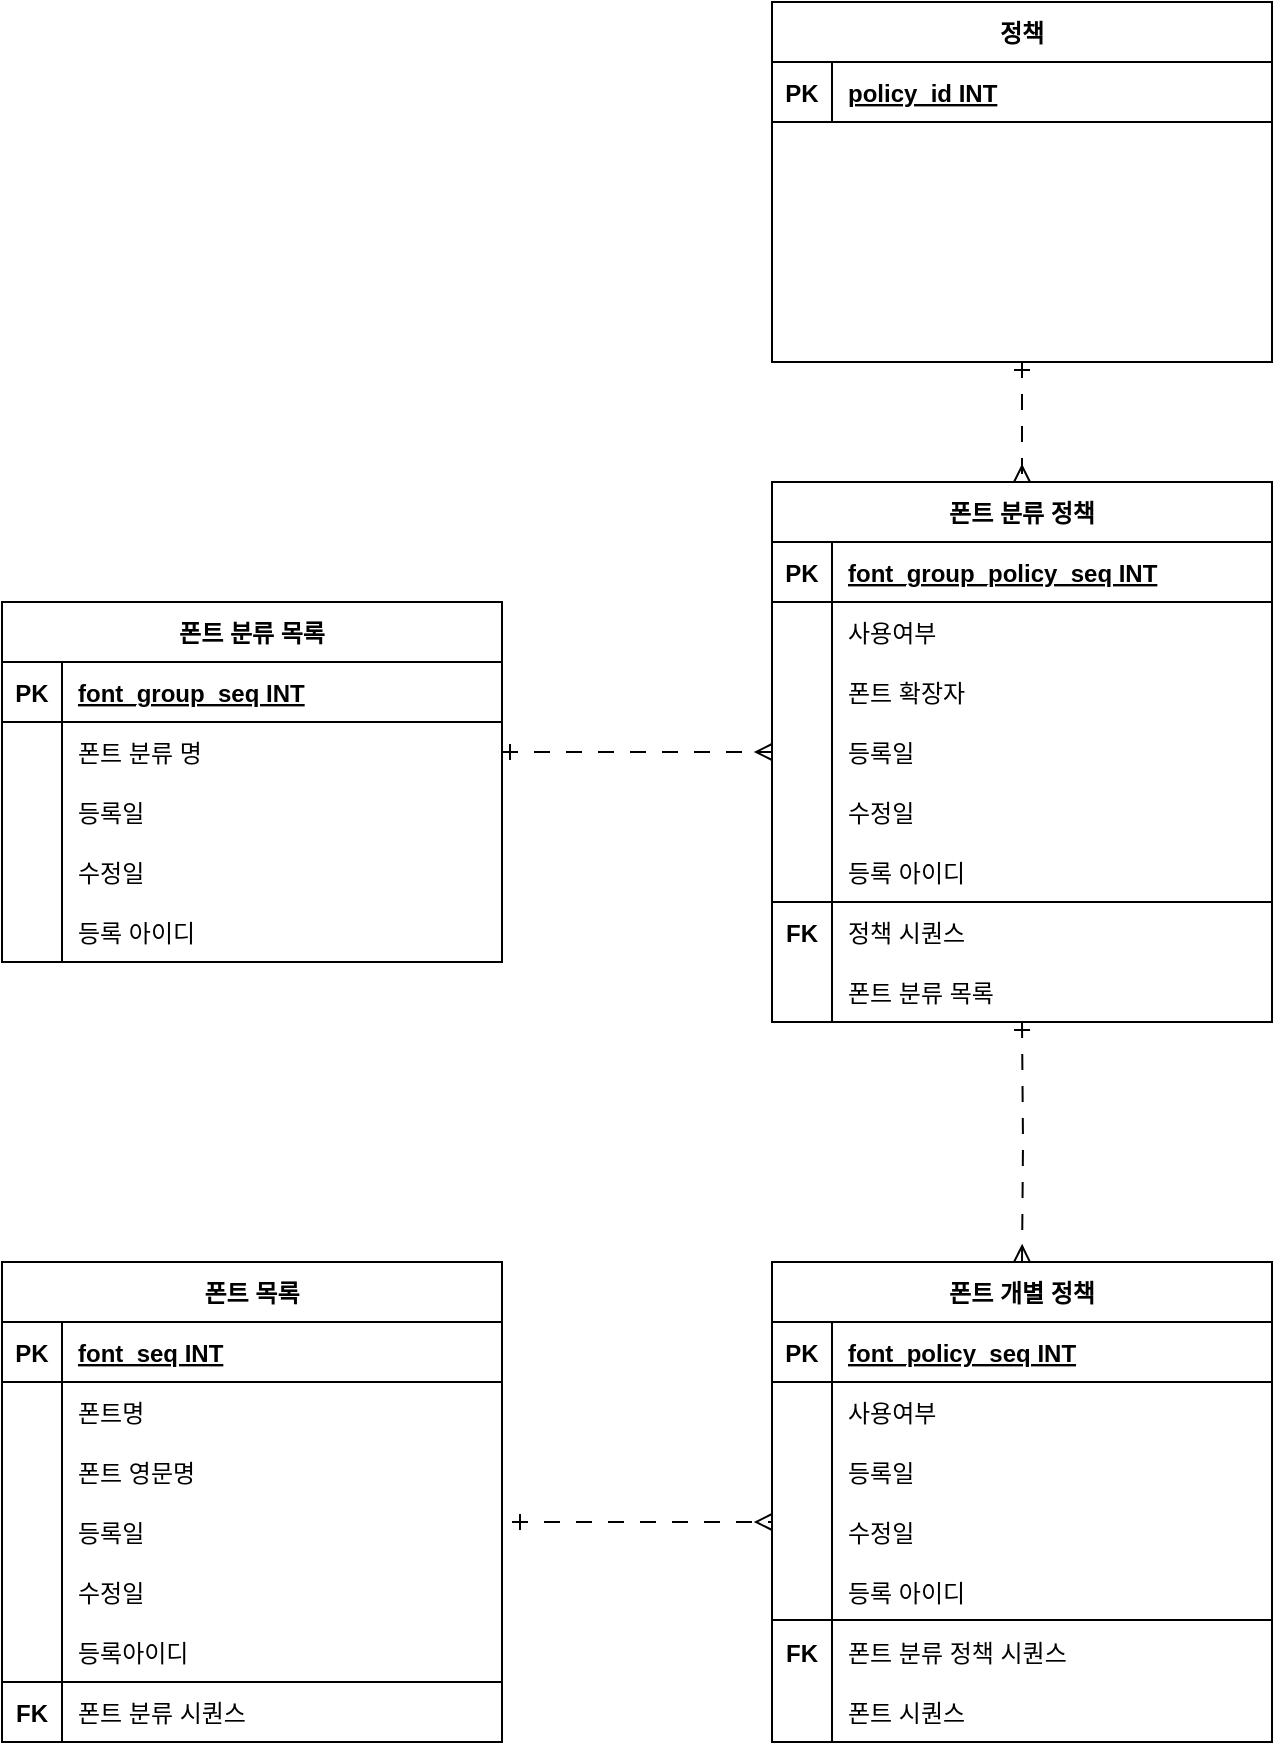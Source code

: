 <mxfile version="21.3.6" type="github">
  <diagram id="R2lEEEUBdFMjLlhIrx00" name="Page-1">
    <mxGraphModel dx="954" dy="513" grid="1" gridSize="10" guides="1" tooltips="1" connect="1" arrows="1" fold="1" page="1" pageScale="1" pageWidth="850" pageHeight="1100" math="0" shadow="0" extFonts="Permanent Marker^https://fonts.googleapis.com/css?family=Permanent+Marker">
      <root>
        <mxCell id="0" />
        <mxCell id="1" parent="0" />
        <mxCell id="01pdAstRpcWBPZy4aj-u-16" value="폰트 목록" style="shape=table;startSize=30;container=1;collapsible=1;childLayout=tableLayout;fixedRows=1;rowLines=0;fontStyle=1;align=center;resizeLast=1;" parent="1" vertex="1">
          <mxGeometry x="85" y="710" width="250" height="240" as="geometry" />
        </mxCell>
        <mxCell id="01pdAstRpcWBPZy4aj-u-17" value="" style="shape=partialRectangle;collapsible=0;dropTarget=0;pointerEvents=0;fillColor=none;points=[[0,0.5],[1,0.5]];portConstraint=eastwest;top=0;left=0;right=0;bottom=1;" parent="01pdAstRpcWBPZy4aj-u-16" vertex="1">
          <mxGeometry y="30" width="250" height="30" as="geometry" />
        </mxCell>
        <mxCell id="01pdAstRpcWBPZy4aj-u-18" value="PK" style="shape=partialRectangle;overflow=hidden;connectable=0;fillColor=none;top=0;left=0;bottom=0;right=0;fontStyle=1;" parent="01pdAstRpcWBPZy4aj-u-17" vertex="1">
          <mxGeometry width="30" height="30" as="geometry">
            <mxRectangle width="30" height="30" as="alternateBounds" />
          </mxGeometry>
        </mxCell>
        <mxCell id="01pdAstRpcWBPZy4aj-u-19" value="font_seq INT" style="shape=partialRectangle;overflow=hidden;connectable=0;fillColor=none;top=0;left=0;bottom=0;right=0;align=left;spacingLeft=6;fontStyle=5;" parent="01pdAstRpcWBPZy4aj-u-17" vertex="1">
          <mxGeometry x="30" width="220" height="30" as="geometry">
            <mxRectangle width="220" height="30" as="alternateBounds" />
          </mxGeometry>
        </mxCell>
        <mxCell id="01pdAstRpcWBPZy4aj-u-20" value="" style="shape=partialRectangle;collapsible=0;dropTarget=0;pointerEvents=0;fillColor=none;points=[[0,0.5],[1,0.5]];portConstraint=eastwest;top=0;left=0;right=0;bottom=0;" parent="01pdAstRpcWBPZy4aj-u-16" vertex="1">
          <mxGeometry y="60" width="250" height="30" as="geometry" />
        </mxCell>
        <mxCell id="01pdAstRpcWBPZy4aj-u-21" value="" style="shape=partialRectangle;overflow=hidden;connectable=0;fillColor=none;top=0;left=0;bottom=0;right=0;" parent="01pdAstRpcWBPZy4aj-u-20" vertex="1">
          <mxGeometry width="30" height="30" as="geometry">
            <mxRectangle width="30" height="30" as="alternateBounds" />
          </mxGeometry>
        </mxCell>
        <mxCell id="01pdAstRpcWBPZy4aj-u-22" value="폰트명" style="shape=partialRectangle;overflow=hidden;connectable=0;fillColor=none;top=0;left=0;bottom=0;right=0;align=left;spacingLeft=6;" parent="01pdAstRpcWBPZy4aj-u-20" vertex="1">
          <mxGeometry x="30" width="220" height="30" as="geometry">
            <mxRectangle width="220" height="30" as="alternateBounds" />
          </mxGeometry>
        </mxCell>
        <mxCell id="5b_Rl4HpNyAvH1tFjXYK-1" value="폰트 분류 시퀀스" style="shape=partialRectangle;overflow=hidden;connectable=0;fillColor=none;top=0;left=0;bottom=0;right=0;align=left;spacingLeft=6;" parent="1" vertex="1">
          <mxGeometry x="115" y="920" width="220" height="30" as="geometry">
            <mxRectangle width="220" height="30" as="alternateBounds" />
          </mxGeometry>
        </mxCell>
        <mxCell id="5b_Rl4HpNyAvH1tFjXYK-3" value="등록일" style="shape=partialRectangle;overflow=hidden;connectable=0;fillColor=none;top=0;left=0;bottom=0;right=0;align=left;spacingLeft=6;" parent="1" vertex="1">
          <mxGeometry x="115" y="830" width="220" height="30" as="geometry">
            <mxRectangle width="220" height="30" as="alternateBounds" />
          </mxGeometry>
        </mxCell>
        <mxCell id="5b_Rl4HpNyAvH1tFjXYK-4" value="" style="endArrow=none;html=1;rounded=0;" parent="1" edge="1">
          <mxGeometry width="50" height="50" relative="1" as="geometry">
            <mxPoint x="115" y="950" as="sourcePoint" />
            <mxPoint x="115" y="799" as="targetPoint" />
          </mxGeometry>
        </mxCell>
        <mxCell id="NIg_sGMMRBsT0vlkhZKp-6" value="폰트 영문명" style="shape=partialRectangle;overflow=hidden;connectable=0;fillColor=none;top=0;left=0;bottom=0;right=0;align=left;spacingLeft=6;" parent="1" vertex="1">
          <mxGeometry x="115" y="800" width="220" height="30" as="geometry">
            <mxRectangle width="220" height="30" as="alternateBounds" />
          </mxGeometry>
        </mxCell>
        <mxCell id="NIg_sGMMRBsT0vlkhZKp-8" value="수정일" style="shape=partialRectangle;overflow=hidden;connectable=0;fillColor=none;top=0;left=0;bottom=0;right=0;align=left;spacingLeft=6;" parent="1" vertex="1">
          <mxGeometry x="115" y="860" width="220" height="30" as="geometry">
            <mxRectangle width="220" height="30" as="alternateBounds" />
          </mxGeometry>
        </mxCell>
        <mxCell id="nuyryQ26KiAmhr73O8F7-2" value="등록아이디" style="shape=partialRectangle;overflow=hidden;connectable=0;fillColor=none;top=0;left=0;bottom=0;right=0;align=left;spacingLeft=6;" parent="1" vertex="1">
          <mxGeometry x="115" y="890" width="220" height="30" as="geometry">
            <mxRectangle width="220" height="30" as="alternateBounds" />
          </mxGeometry>
        </mxCell>
        <mxCell id="UBYgIPm7hl8xzXy8lDwF-1" value="폰트 분류 정책" style="shape=table;startSize=30;container=1;collapsible=1;childLayout=tableLayout;fixedRows=1;rowLines=0;fontStyle=1;align=center;resizeLast=1;" vertex="1" parent="1">
          <mxGeometry x="470" y="320" width="250" height="270" as="geometry" />
        </mxCell>
        <mxCell id="UBYgIPm7hl8xzXy8lDwF-2" value="" style="shape=partialRectangle;collapsible=0;dropTarget=0;pointerEvents=0;fillColor=none;points=[[0,0.5],[1,0.5]];portConstraint=eastwest;top=0;left=0;right=0;bottom=1;" vertex="1" parent="UBYgIPm7hl8xzXy8lDwF-1">
          <mxGeometry y="30" width="250" height="30" as="geometry" />
        </mxCell>
        <mxCell id="UBYgIPm7hl8xzXy8lDwF-3" value="PK" style="shape=partialRectangle;overflow=hidden;connectable=0;fillColor=none;top=0;left=0;bottom=0;right=0;fontStyle=1;" vertex="1" parent="UBYgIPm7hl8xzXy8lDwF-2">
          <mxGeometry width="30" height="30" as="geometry">
            <mxRectangle width="30" height="30" as="alternateBounds" />
          </mxGeometry>
        </mxCell>
        <mxCell id="UBYgIPm7hl8xzXy8lDwF-4" value="font_group_policy_seq INT" style="shape=partialRectangle;overflow=hidden;connectable=0;fillColor=none;top=0;left=0;bottom=0;right=0;align=left;spacingLeft=6;fontStyle=5;" vertex="1" parent="UBYgIPm7hl8xzXy8lDwF-2">
          <mxGeometry x="30" width="220" height="30" as="geometry">
            <mxRectangle width="220" height="30" as="alternateBounds" />
          </mxGeometry>
        </mxCell>
        <mxCell id="UBYgIPm7hl8xzXy8lDwF-5" value="" style="shape=partialRectangle;collapsible=0;dropTarget=0;pointerEvents=0;fillColor=none;points=[[0,0.5],[1,0.5]];portConstraint=eastwest;top=0;left=0;right=0;bottom=0;" vertex="1" parent="UBYgIPm7hl8xzXy8lDwF-1">
          <mxGeometry y="60" width="250" height="30" as="geometry" />
        </mxCell>
        <mxCell id="UBYgIPm7hl8xzXy8lDwF-6" value="" style="shape=partialRectangle;overflow=hidden;connectable=0;fillColor=none;top=0;left=0;bottom=0;right=0;" vertex="1" parent="UBYgIPm7hl8xzXy8lDwF-5">
          <mxGeometry width="30" height="30" as="geometry">
            <mxRectangle width="30" height="30" as="alternateBounds" />
          </mxGeometry>
        </mxCell>
        <mxCell id="UBYgIPm7hl8xzXy8lDwF-7" value="사용여부" style="shape=partialRectangle;overflow=hidden;connectable=0;fillColor=none;top=0;left=0;bottom=0;right=0;align=left;spacingLeft=6;" vertex="1" parent="UBYgIPm7hl8xzXy8lDwF-5">
          <mxGeometry x="30" width="220" height="30" as="geometry">
            <mxRectangle width="220" height="30" as="alternateBounds" />
          </mxGeometry>
        </mxCell>
        <mxCell id="UBYgIPm7hl8xzXy8lDwF-8" value="" style="endArrow=none;html=1;rounded=0;" edge="1" parent="1">
          <mxGeometry width="50" height="50" relative="1" as="geometry">
            <mxPoint x="85" y="920" as="sourcePoint" />
            <mxPoint x="335" y="920" as="targetPoint" />
          </mxGeometry>
        </mxCell>
        <mxCell id="UBYgIPm7hl8xzXy8lDwF-9" value="FK" style="shape=partialRectangle;overflow=hidden;connectable=0;fillColor=none;top=0;left=0;bottom=0;right=0;fontStyle=1;" vertex="1" parent="1">
          <mxGeometry x="85" y="920" width="30" height="30" as="geometry">
            <mxRectangle width="30" height="30" as="alternateBounds" />
          </mxGeometry>
        </mxCell>
        <mxCell id="UBYgIPm7hl8xzXy8lDwF-10" value="폰트 확장자" style="shape=partialRectangle;overflow=hidden;connectable=0;fillColor=none;top=0;left=0;bottom=0;right=0;align=left;spacingLeft=6;" vertex="1" parent="1">
          <mxGeometry x="500" y="410" width="220" height="30" as="geometry">
            <mxRectangle width="220" height="30" as="alternateBounds" />
          </mxGeometry>
        </mxCell>
        <mxCell id="UBYgIPm7hl8xzXy8lDwF-11" value="등록일" style="shape=partialRectangle;overflow=hidden;connectable=0;fillColor=none;top=0;left=0;bottom=0;right=0;align=left;spacingLeft=6;" vertex="1" parent="1">
          <mxGeometry x="500" y="440" width="220" height="30" as="geometry">
            <mxRectangle width="220" height="30" as="alternateBounds" />
          </mxGeometry>
        </mxCell>
        <mxCell id="UBYgIPm7hl8xzXy8lDwF-12" value="수정일" style="shape=partialRectangle;overflow=hidden;connectable=0;fillColor=none;top=0;left=0;bottom=0;right=0;align=left;spacingLeft=6;" vertex="1" parent="1">
          <mxGeometry x="500" y="470" width="220" height="30" as="geometry">
            <mxRectangle width="220" height="30" as="alternateBounds" />
          </mxGeometry>
        </mxCell>
        <mxCell id="UBYgIPm7hl8xzXy8lDwF-13" value="등록 아이디" style="shape=partialRectangle;overflow=hidden;connectable=0;fillColor=none;top=0;left=0;bottom=0;right=0;align=left;spacingLeft=6;" vertex="1" parent="1">
          <mxGeometry x="500" y="500" width="220" height="30" as="geometry">
            <mxRectangle width="220" height="30" as="alternateBounds" />
          </mxGeometry>
        </mxCell>
        <mxCell id="UBYgIPm7hl8xzXy8lDwF-14" value="정책 시퀀스" style="shape=partialRectangle;overflow=hidden;connectable=0;fillColor=none;top=0;left=0;bottom=0;right=0;align=left;spacingLeft=6;" vertex="1" parent="1">
          <mxGeometry x="500" y="530" width="220" height="30" as="geometry">
            <mxRectangle width="220" height="30" as="alternateBounds" />
          </mxGeometry>
        </mxCell>
        <mxCell id="UBYgIPm7hl8xzXy8lDwF-15" value="" style="endArrow=none;html=1;rounded=0;" edge="1" parent="1">
          <mxGeometry width="50" height="50" relative="1" as="geometry">
            <mxPoint x="500" y="590" as="sourcePoint" />
            <mxPoint x="500" y="409" as="targetPoint" />
          </mxGeometry>
        </mxCell>
        <mxCell id="UBYgIPm7hl8xzXy8lDwF-16" value="FK" style="shape=partialRectangle;overflow=hidden;connectable=0;fillColor=none;top=0;left=0;bottom=0;right=0;fontStyle=1;" vertex="1" parent="1">
          <mxGeometry x="470" y="530" width="30" height="30" as="geometry">
            <mxRectangle width="30" height="30" as="alternateBounds" />
          </mxGeometry>
        </mxCell>
        <mxCell id="UBYgIPm7hl8xzXy8lDwF-17" value="" style="endArrow=none;html=1;rounded=0;" edge="1" parent="1">
          <mxGeometry width="50" height="50" relative="1" as="geometry">
            <mxPoint x="470" y="530" as="sourcePoint" />
            <mxPoint x="720" y="530" as="targetPoint" />
          </mxGeometry>
        </mxCell>
        <mxCell id="UBYgIPm7hl8xzXy8lDwF-18" value="폰트 개별 정책" style="shape=table;startSize=30;container=1;collapsible=1;childLayout=tableLayout;fixedRows=1;rowLines=0;fontStyle=1;align=center;resizeLast=1;" vertex="1" parent="1">
          <mxGeometry x="470" y="710" width="250" height="240" as="geometry" />
        </mxCell>
        <mxCell id="UBYgIPm7hl8xzXy8lDwF-19" value="" style="shape=partialRectangle;collapsible=0;dropTarget=0;pointerEvents=0;fillColor=none;points=[[0,0.5],[1,0.5]];portConstraint=eastwest;top=0;left=0;right=0;bottom=1;" vertex="1" parent="UBYgIPm7hl8xzXy8lDwF-18">
          <mxGeometry y="30" width="250" height="30" as="geometry" />
        </mxCell>
        <mxCell id="UBYgIPm7hl8xzXy8lDwF-20" value="PK" style="shape=partialRectangle;overflow=hidden;connectable=0;fillColor=none;top=0;left=0;bottom=0;right=0;fontStyle=1;" vertex="1" parent="UBYgIPm7hl8xzXy8lDwF-19">
          <mxGeometry width="30" height="30" as="geometry">
            <mxRectangle width="30" height="30" as="alternateBounds" />
          </mxGeometry>
        </mxCell>
        <mxCell id="UBYgIPm7hl8xzXy8lDwF-21" value="font_policy_seq INT" style="shape=partialRectangle;overflow=hidden;connectable=0;fillColor=none;top=0;left=0;bottom=0;right=0;align=left;spacingLeft=6;fontStyle=5;" vertex="1" parent="UBYgIPm7hl8xzXy8lDwF-19">
          <mxGeometry x="30" width="220" height="30" as="geometry">
            <mxRectangle width="220" height="30" as="alternateBounds" />
          </mxGeometry>
        </mxCell>
        <mxCell id="UBYgIPm7hl8xzXy8lDwF-22" value="" style="shape=partialRectangle;collapsible=0;dropTarget=0;pointerEvents=0;fillColor=none;points=[[0,0.5],[1,0.5]];portConstraint=eastwest;top=0;left=0;right=0;bottom=0;" vertex="1" parent="UBYgIPm7hl8xzXy8lDwF-18">
          <mxGeometry y="60" width="250" height="30" as="geometry" />
        </mxCell>
        <mxCell id="UBYgIPm7hl8xzXy8lDwF-23" value="" style="shape=partialRectangle;overflow=hidden;connectable=0;fillColor=none;top=0;left=0;bottom=0;right=0;" vertex="1" parent="UBYgIPm7hl8xzXy8lDwF-22">
          <mxGeometry width="30" height="30" as="geometry">
            <mxRectangle width="30" height="30" as="alternateBounds" />
          </mxGeometry>
        </mxCell>
        <mxCell id="UBYgIPm7hl8xzXy8lDwF-24" value="사용여부" style="shape=partialRectangle;overflow=hidden;connectable=0;fillColor=none;top=0;left=0;bottom=0;right=0;align=left;spacingLeft=6;" vertex="1" parent="UBYgIPm7hl8xzXy8lDwF-22">
          <mxGeometry x="30" width="220" height="30" as="geometry">
            <mxRectangle width="220" height="30" as="alternateBounds" />
          </mxGeometry>
        </mxCell>
        <mxCell id="UBYgIPm7hl8xzXy8lDwF-25" value="폰트 분류 정책 시퀀스" style="shape=partialRectangle;overflow=hidden;connectable=0;fillColor=none;top=0;left=0;bottom=0;right=0;align=left;spacingLeft=6;" vertex="1" parent="1">
          <mxGeometry x="500" y="890" width="220" height="30" as="geometry">
            <mxRectangle width="220" height="30" as="alternateBounds" />
          </mxGeometry>
        </mxCell>
        <mxCell id="UBYgIPm7hl8xzXy8lDwF-26" value="등록일" style="shape=partialRectangle;overflow=hidden;connectable=0;fillColor=none;top=0;left=0;bottom=0;right=0;align=left;spacingLeft=6;" vertex="1" parent="1">
          <mxGeometry x="500" y="800" width="220" height="30" as="geometry">
            <mxRectangle width="220" height="30" as="alternateBounds" />
          </mxGeometry>
        </mxCell>
        <mxCell id="UBYgIPm7hl8xzXy8lDwF-27" value="" style="endArrow=none;html=1;rounded=0;" edge="1" parent="1">
          <mxGeometry width="50" height="50" relative="1" as="geometry">
            <mxPoint x="500" y="950" as="sourcePoint" />
            <mxPoint x="500" y="789" as="targetPoint" />
          </mxGeometry>
        </mxCell>
        <mxCell id="UBYgIPm7hl8xzXy8lDwF-29" value="수정일" style="shape=partialRectangle;overflow=hidden;connectable=0;fillColor=none;top=0;left=0;bottom=0;right=0;align=left;spacingLeft=6;" vertex="1" parent="1">
          <mxGeometry x="500" y="830" width="220" height="30" as="geometry">
            <mxRectangle width="220" height="30" as="alternateBounds" />
          </mxGeometry>
        </mxCell>
        <mxCell id="UBYgIPm7hl8xzXy8lDwF-30" value="등록 아이디" style="shape=partialRectangle;overflow=hidden;connectable=0;fillColor=none;top=0;left=0;bottom=0;right=0;align=left;spacingLeft=6;" vertex="1" parent="1">
          <mxGeometry x="500" y="860" width="220" height="30" as="geometry">
            <mxRectangle width="220" height="30" as="alternateBounds" />
          </mxGeometry>
        </mxCell>
        <mxCell id="UBYgIPm7hl8xzXy8lDwF-31" value="" style="endArrow=none;html=1;rounded=0;" edge="1" parent="1">
          <mxGeometry width="50" height="50" relative="1" as="geometry">
            <mxPoint x="470" y="889" as="sourcePoint" />
            <mxPoint x="720" y="889" as="targetPoint" />
          </mxGeometry>
        </mxCell>
        <mxCell id="UBYgIPm7hl8xzXy8lDwF-32" value="FK" style="shape=partialRectangle;overflow=hidden;connectable=0;fillColor=none;top=0;left=0;bottom=0;right=0;fontStyle=1;" vertex="1" parent="1">
          <mxGeometry x="470" y="890" width="30" height="30" as="geometry">
            <mxRectangle width="30" height="30" as="alternateBounds" />
          </mxGeometry>
        </mxCell>
        <mxCell id="UBYgIPm7hl8xzXy8lDwF-33" value="폰트 분류 목록" style="shape=table;startSize=30;container=1;collapsible=1;childLayout=tableLayout;fixedRows=1;rowLines=0;fontStyle=1;align=center;resizeLast=1;" vertex="1" parent="1">
          <mxGeometry x="85" y="380" width="250" height="180" as="geometry" />
        </mxCell>
        <mxCell id="UBYgIPm7hl8xzXy8lDwF-34" value="" style="shape=partialRectangle;collapsible=0;dropTarget=0;pointerEvents=0;fillColor=none;points=[[0,0.5],[1,0.5]];portConstraint=eastwest;top=0;left=0;right=0;bottom=1;" vertex="1" parent="UBYgIPm7hl8xzXy8lDwF-33">
          <mxGeometry y="30" width="250" height="30" as="geometry" />
        </mxCell>
        <mxCell id="UBYgIPm7hl8xzXy8lDwF-35" value="PK" style="shape=partialRectangle;overflow=hidden;connectable=0;fillColor=none;top=0;left=0;bottom=0;right=0;fontStyle=1;" vertex="1" parent="UBYgIPm7hl8xzXy8lDwF-34">
          <mxGeometry width="30" height="30" as="geometry">
            <mxRectangle width="30" height="30" as="alternateBounds" />
          </mxGeometry>
        </mxCell>
        <mxCell id="UBYgIPm7hl8xzXy8lDwF-36" value="font_group_seq INT" style="shape=partialRectangle;overflow=hidden;connectable=0;fillColor=none;top=0;left=0;bottom=0;right=0;align=left;spacingLeft=6;fontStyle=5;" vertex="1" parent="UBYgIPm7hl8xzXy8lDwF-34">
          <mxGeometry x="30" width="220" height="30" as="geometry">
            <mxRectangle width="220" height="30" as="alternateBounds" />
          </mxGeometry>
        </mxCell>
        <mxCell id="UBYgIPm7hl8xzXy8lDwF-37" value="" style="shape=partialRectangle;collapsible=0;dropTarget=0;pointerEvents=0;fillColor=none;points=[[0,0.5],[1,0.5]];portConstraint=eastwest;top=0;left=0;right=0;bottom=0;" vertex="1" parent="UBYgIPm7hl8xzXy8lDwF-33">
          <mxGeometry y="60" width="250" height="30" as="geometry" />
        </mxCell>
        <mxCell id="UBYgIPm7hl8xzXy8lDwF-38" value="" style="shape=partialRectangle;overflow=hidden;connectable=0;fillColor=none;top=0;left=0;bottom=0;right=0;" vertex="1" parent="UBYgIPm7hl8xzXy8lDwF-37">
          <mxGeometry width="30" height="30" as="geometry">
            <mxRectangle width="30" height="30" as="alternateBounds" />
          </mxGeometry>
        </mxCell>
        <mxCell id="UBYgIPm7hl8xzXy8lDwF-39" value="폰트 분류 명" style="shape=partialRectangle;overflow=hidden;connectable=0;fillColor=none;top=0;left=0;bottom=0;right=0;align=left;spacingLeft=6;" vertex="1" parent="UBYgIPm7hl8xzXy8lDwF-37">
          <mxGeometry x="30" width="220" height="30" as="geometry">
            <mxRectangle width="220" height="30" as="alternateBounds" />
          </mxGeometry>
        </mxCell>
        <mxCell id="UBYgIPm7hl8xzXy8lDwF-41" value="등록일" style="shape=partialRectangle;overflow=hidden;connectable=0;fillColor=none;top=0;left=0;bottom=0;right=0;align=left;spacingLeft=6;" vertex="1" parent="1">
          <mxGeometry x="115" y="470" width="220" height="30" as="geometry">
            <mxRectangle width="220" height="30" as="alternateBounds" />
          </mxGeometry>
        </mxCell>
        <mxCell id="UBYgIPm7hl8xzXy8lDwF-42" value="" style="endArrow=none;html=1;rounded=0;" edge="1" parent="1">
          <mxGeometry width="50" height="50" relative="1" as="geometry">
            <mxPoint x="115" y="560" as="sourcePoint" />
            <mxPoint x="115" y="469" as="targetPoint" />
          </mxGeometry>
        </mxCell>
        <mxCell id="UBYgIPm7hl8xzXy8lDwF-43" value="수정일" style="shape=partialRectangle;overflow=hidden;connectable=0;fillColor=none;top=0;left=0;bottom=0;right=0;align=left;spacingLeft=6;" vertex="1" parent="1">
          <mxGeometry x="115" y="500" width="220" height="30" as="geometry">
            <mxRectangle width="220" height="30" as="alternateBounds" />
          </mxGeometry>
        </mxCell>
        <mxCell id="UBYgIPm7hl8xzXy8lDwF-44" value="등록 아이디" style="shape=partialRectangle;overflow=hidden;connectable=0;fillColor=none;top=0;left=0;bottom=0;right=0;align=left;spacingLeft=6;" vertex="1" parent="1">
          <mxGeometry x="115" y="530" width="220" height="30" as="geometry">
            <mxRectangle width="220" height="30" as="alternateBounds" />
          </mxGeometry>
        </mxCell>
        <mxCell id="UBYgIPm7hl8xzXy8lDwF-69" style="edgeStyle=orthogonalEdgeStyle;rounded=0;orthogonalLoop=1;jettySize=auto;html=1;exitX=0.5;exitY=1;exitDx=0;exitDy=0;entryX=0.5;entryY=0;entryDx=0;entryDy=0;dashed=1;dashPattern=8 8;endArrow=ERmany;endFill=0;startArrow=ERone;startFill=0;" edge="1" parent="1" source="UBYgIPm7hl8xzXy8lDwF-47" target="UBYgIPm7hl8xzXy8lDwF-1">
          <mxGeometry relative="1" as="geometry" />
        </mxCell>
        <mxCell id="UBYgIPm7hl8xzXy8lDwF-47" value="정책" style="shape=table;startSize=30;container=1;collapsible=1;childLayout=tableLayout;fixedRows=1;rowLines=0;fontStyle=1;align=center;resizeLast=1;" vertex="1" parent="1">
          <mxGeometry x="470" y="80" width="250" height="180" as="geometry" />
        </mxCell>
        <mxCell id="UBYgIPm7hl8xzXy8lDwF-51" value="" style="shape=partialRectangle;collapsible=0;dropTarget=0;pointerEvents=0;fillColor=none;points=[[0,0.5],[1,0.5]];portConstraint=eastwest;top=0;left=0;right=0;bottom=0;" vertex="1" parent="UBYgIPm7hl8xzXy8lDwF-47">
          <mxGeometry y="30" width="250" height="30" as="geometry" />
        </mxCell>
        <mxCell id="UBYgIPm7hl8xzXy8lDwF-52" value="" style="shape=partialRectangle;overflow=hidden;connectable=0;fillColor=none;top=0;left=0;bottom=0;right=0;" vertex="1" parent="UBYgIPm7hl8xzXy8lDwF-51">
          <mxGeometry width="30" height="30" as="geometry">
            <mxRectangle width="30" height="30" as="alternateBounds" />
          </mxGeometry>
        </mxCell>
        <mxCell id="UBYgIPm7hl8xzXy8lDwF-53" value="" style="shape=partialRectangle;overflow=hidden;connectable=0;fillColor=none;top=0;left=0;bottom=0;right=0;align=left;spacingLeft=6;" vertex="1" parent="UBYgIPm7hl8xzXy8lDwF-51">
          <mxGeometry x="30" width="220" height="30" as="geometry">
            <mxRectangle width="220" height="30" as="alternateBounds" />
          </mxGeometry>
        </mxCell>
        <mxCell id="UBYgIPm7hl8xzXy8lDwF-62" value="policy_id INT" style="shape=partialRectangle;overflow=hidden;connectable=0;fillColor=none;top=0;left=0;bottom=0;right=0;align=left;spacingLeft=6;fontStyle=5;" vertex="1" parent="1">
          <mxGeometry x="500" y="110" width="220" height="30" as="geometry">
            <mxRectangle width="220" height="30" as="alternateBounds" />
          </mxGeometry>
        </mxCell>
        <mxCell id="UBYgIPm7hl8xzXy8lDwF-63" value="PK" style="shape=partialRectangle;overflow=hidden;connectable=0;fillColor=none;top=0;left=0;bottom=0;right=0;fontStyle=1;" vertex="1" parent="1">
          <mxGeometry x="470" y="110" width="30" height="30" as="geometry">
            <mxRectangle width="30" height="30" as="alternateBounds" />
          </mxGeometry>
        </mxCell>
        <mxCell id="UBYgIPm7hl8xzXy8lDwF-64" value="" style="endArrow=none;html=1;rounded=0;" edge="1" parent="1">
          <mxGeometry width="50" height="50" relative="1" as="geometry">
            <mxPoint x="470" y="140" as="sourcePoint" />
            <mxPoint x="720" y="140" as="targetPoint" />
          </mxGeometry>
        </mxCell>
        <mxCell id="UBYgIPm7hl8xzXy8lDwF-66" value="폰트 분류 목록" style="shape=partialRectangle;overflow=hidden;connectable=0;fillColor=none;top=0;left=0;bottom=0;right=0;align=left;spacingLeft=6;" vertex="1" parent="1">
          <mxGeometry x="500" y="560" width="220" height="30" as="geometry">
            <mxRectangle width="220" height="30" as="alternateBounds" />
          </mxGeometry>
        </mxCell>
        <mxCell id="UBYgIPm7hl8xzXy8lDwF-67" value="폰트 시퀀스" style="shape=partialRectangle;overflow=hidden;connectable=0;fillColor=none;top=0;left=0;bottom=0;right=0;align=left;spacingLeft=6;" vertex="1" parent="1">
          <mxGeometry x="500" y="920" width="220" height="30" as="geometry">
            <mxRectangle width="220" height="30" as="alternateBounds" />
          </mxGeometry>
        </mxCell>
        <mxCell id="UBYgIPm7hl8xzXy8lDwF-70" style="edgeStyle=orthogonalEdgeStyle;rounded=0;orthogonalLoop=1;jettySize=auto;html=1;exitX=1;exitY=0.5;exitDx=0;exitDy=0;entryX=0;entryY=0.5;entryDx=0;entryDy=0;dashed=1;dashPattern=8 8;endArrow=ERmany;endFill=0;startArrow=ERone;startFill=0;" edge="1" parent="1" source="UBYgIPm7hl8xzXy8lDwF-37" target="UBYgIPm7hl8xzXy8lDwF-1">
          <mxGeometry relative="1" as="geometry">
            <mxPoint x="605" y="270" as="sourcePoint" />
            <mxPoint x="605" y="330" as="targetPoint" />
          </mxGeometry>
        </mxCell>
        <mxCell id="UBYgIPm7hl8xzXy8lDwF-72" style="edgeStyle=orthogonalEdgeStyle;rounded=0;orthogonalLoop=1;jettySize=auto;html=1;entryX=0.5;entryY=0;entryDx=0;entryDy=0;dashed=1;dashPattern=8 8;endArrow=ERmany;endFill=0;startArrow=ERone;startFill=0;" edge="1" parent="1" target="UBYgIPm7hl8xzXy8lDwF-18">
          <mxGeometry relative="1" as="geometry">
            <mxPoint x="595" y="590" as="sourcePoint" />
            <mxPoint x="605" y="330" as="targetPoint" />
          </mxGeometry>
        </mxCell>
        <mxCell id="UBYgIPm7hl8xzXy8lDwF-73" style="edgeStyle=orthogonalEdgeStyle;rounded=0;orthogonalLoop=1;jettySize=auto;html=1;dashed=1;dashPattern=8 8;endArrow=ERmany;endFill=0;startArrow=ERone;startFill=0;" edge="1" parent="1">
          <mxGeometry relative="1" as="geometry">
            <mxPoint x="340" y="840" as="sourcePoint" />
            <mxPoint x="470" y="840" as="targetPoint" />
          </mxGeometry>
        </mxCell>
      </root>
    </mxGraphModel>
  </diagram>
</mxfile>
